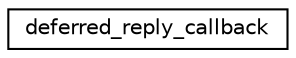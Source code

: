 digraph G
{
  edge [fontname="Helvetica",fontsize="10",labelfontname="Helvetica",labelfontsize="10"];
  node [fontname="Helvetica",fontsize="10",shape=record];
  rankdir="LR";
  Node1 [label="deferred_reply_callback",height=0.2,width=0.4,color="black", fillcolor="white", style="filled",URL="$structdeferred__reply__callback.html"];
}
